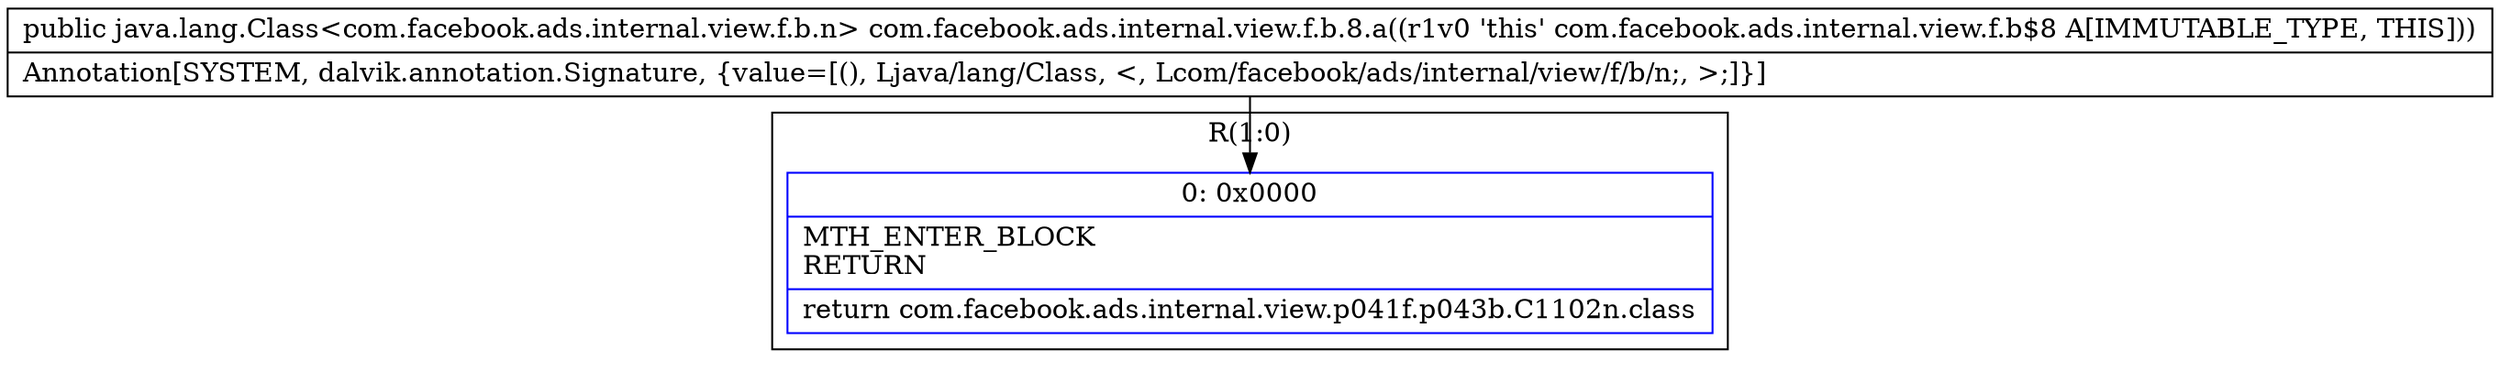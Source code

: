 digraph "CFG forcom.facebook.ads.internal.view.f.b.8.a()Ljava\/lang\/Class;" {
subgraph cluster_Region_1915129434 {
label = "R(1:0)";
node [shape=record,color=blue];
Node_0 [shape=record,label="{0\:\ 0x0000|MTH_ENTER_BLOCK\lRETURN\l|return com.facebook.ads.internal.view.p041f.p043b.C1102n.class\l}"];
}
MethodNode[shape=record,label="{public java.lang.Class\<com.facebook.ads.internal.view.f.b.n\> com.facebook.ads.internal.view.f.b.8.a((r1v0 'this' com.facebook.ads.internal.view.f.b$8 A[IMMUTABLE_TYPE, THIS]))  | Annotation[SYSTEM, dalvik.annotation.Signature, \{value=[(), Ljava\/lang\/Class, \<, Lcom\/facebook\/ads\/internal\/view\/f\/b\/n;, \>;]\}]\l}"];
MethodNode -> Node_0;
}

